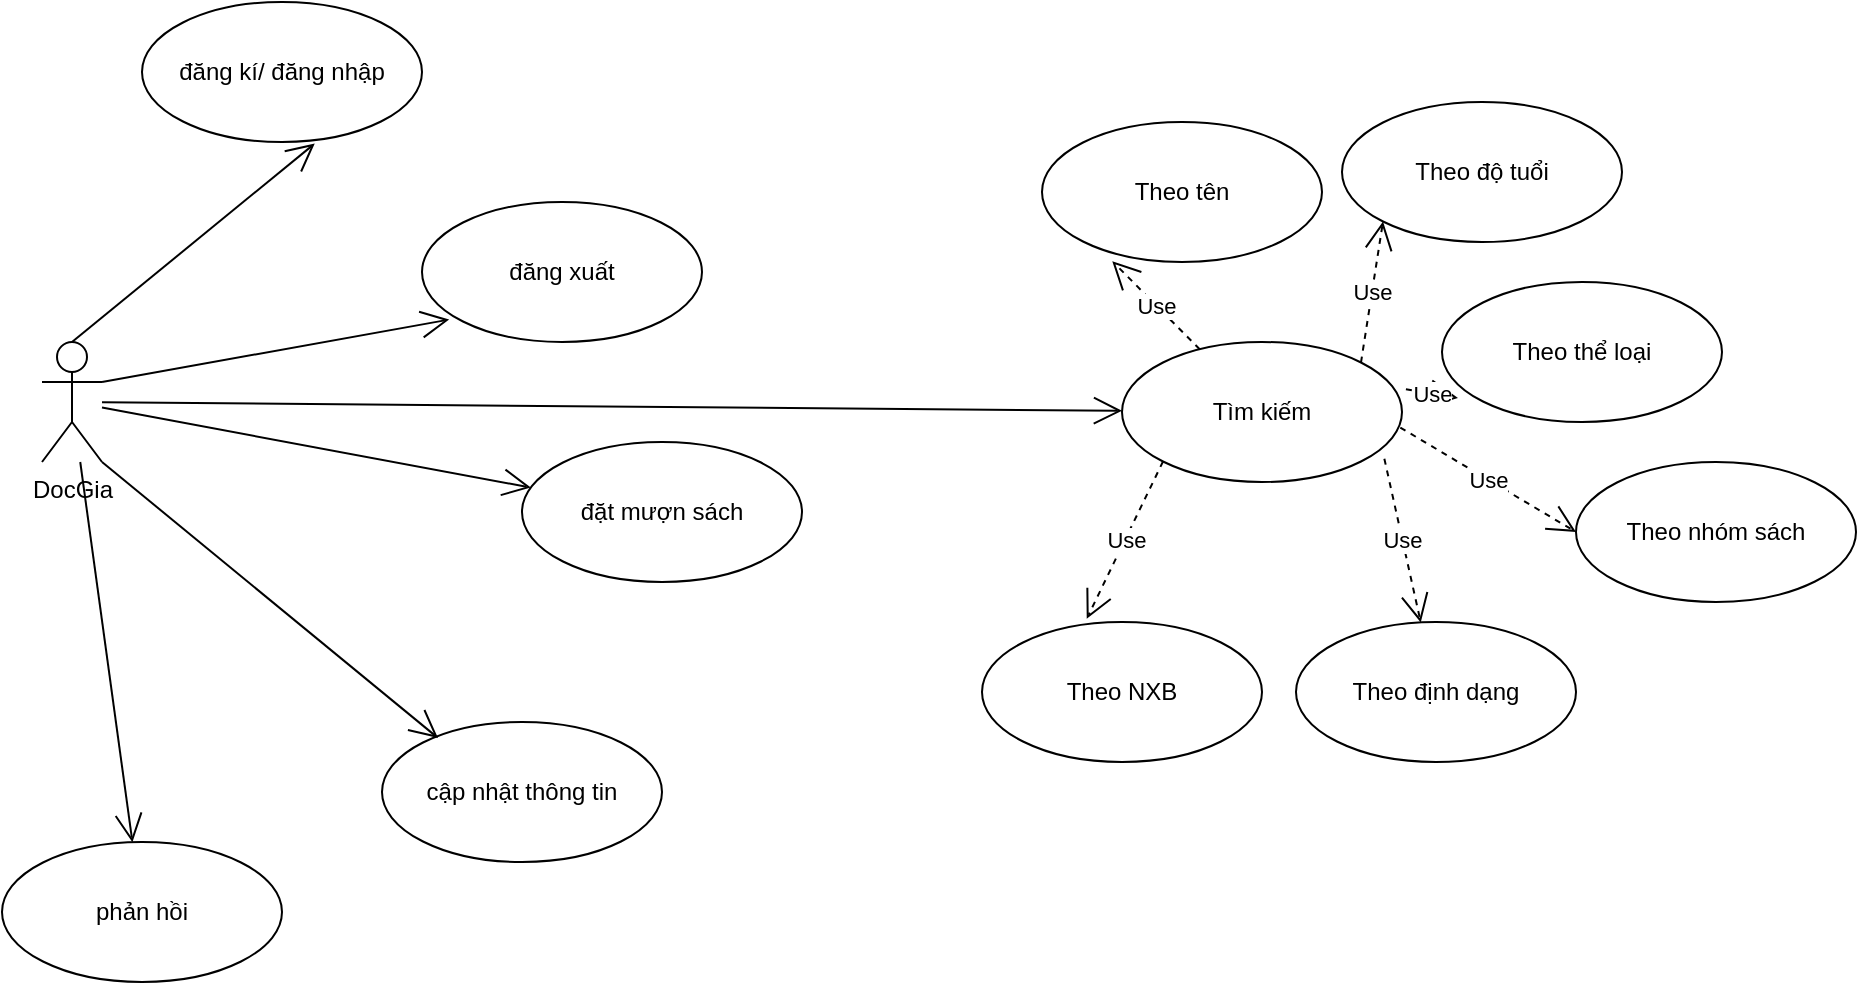 <mxfile version="13.5.3" type="github">
  <diagram id="OGhOUHvKKiu6TcB20MNj" name="Page-1">
    <mxGraphModel dx="1038" dy="531" grid="1" gridSize="10" guides="1" tooltips="1" connect="1" arrows="1" fold="1" page="1" pageScale="1" pageWidth="827" pageHeight="1169" math="0" shadow="0">
      <root>
        <mxCell id="0" />
        <mxCell id="1" parent="0" />
        <mxCell id="pIgiEycWD8IQr6_IxgBh-1" value="DocGia" style="shape=umlActor;verticalLabelPosition=bottom;verticalAlign=top;html=1;" vertex="1" parent="1">
          <mxGeometry x="60" y="220" width="30" height="60" as="geometry" />
        </mxCell>
        <mxCell id="pIgiEycWD8IQr6_IxgBh-2" value="Tìm kiếm" style="ellipse;whiteSpace=wrap;html=1;" vertex="1" parent="1">
          <mxGeometry x="600" y="220" width="140" height="70" as="geometry" />
        </mxCell>
        <mxCell id="pIgiEycWD8IQr6_IxgBh-3" value="đặt mượn sách" style="ellipse;whiteSpace=wrap;html=1;" vertex="1" parent="1">
          <mxGeometry x="300" y="270" width="140" height="70" as="geometry" />
        </mxCell>
        <mxCell id="pIgiEycWD8IQr6_IxgBh-4" value="phản hồi" style="ellipse;whiteSpace=wrap;html=1;" vertex="1" parent="1">
          <mxGeometry x="40" y="470" width="140" height="70" as="geometry" />
        </mxCell>
        <mxCell id="pIgiEycWD8IQr6_IxgBh-5" value="Theo tên" style="ellipse;whiteSpace=wrap;html=1;" vertex="1" parent="1">
          <mxGeometry x="560" y="110" width="140" height="70" as="geometry" />
        </mxCell>
        <mxCell id="pIgiEycWD8IQr6_IxgBh-8" value="Theo độ tuổi" style="ellipse;whiteSpace=wrap;html=1;" vertex="1" parent="1">
          <mxGeometry x="710" y="100" width="140" height="70" as="geometry" />
        </mxCell>
        <mxCell id="pIgiEycWD8IQr6_IxgBh-10" value="Theo thể loại" style="ellipse;whiteSpace=wrap;html=1;" vertex="1" parent="1">
          <mxGeometry x="760" y="190" width="140" height="70" as="geometry" />
        </mxCell>
        <mxCell id="pIgiEycWD8IQr6_IxgBh-16" value="Theo nhóm sách" style="ellipse;whiteSpace=wrap;html=1;" vertex="1" parent="1">
          <mxGeometry x="827" y="280" width="140" height="70" as="geometry" />
        </mxCell>
        <mxCell id="pIgiEycWD8IQr6_IxgBh-17" value="Theo định dạng" style="ellipse;whiteSpace=wrap;html=1;" vertex="1" parent="1">
          <mxGeometry x="687" y="360" width="140" height="70" as="geometry" />
        </mxCell>
        <mxCell id="pIgiEycWD8IQr6_IxgBh-18" value="Theo NXB" style="ellipse;whiteSpace=wrap;html=1;" vertex="1" parent="1">
          <mxGeometry x="530" y="360" width="140" height="70" as="geometry" />
        </mxCell>
        <mxCell id="pIgiEycWD8IQr6_IxgBh-22" value="" style="endArrow=open;endFill=1;endSize=12;html=1;" edge="1" parent="1" source="pIgiEycWD8IQr6_IxgBh-1" target="pIgiEycWD8IQr6_IxgBh-2">
          <mxGeometry width="160" relative="1" as="geometry">
            <mxPoint x="330" y="320" as="sourcePoint" />
            <mxPoint x="490" y="320" as="targetPoint" />
          </mxGeometry>
        </mxCell>
        <mxCell id="pIgiEycWD8IQr6_IxgBh-24" value="" style="endArrow=open;endFill=1;endSize=12;html=1;" edge="1" parent="1" source="pIgiEycWD8IQr6_IxgBh-1" target="pIgiEycWD8IQr6_IxgBh-3">
          <mxGeometry width="160" relative="1" as="geometry">
            <mxPoint x="330" y="320" as="sourcePoint" />
            <mxPoint x="490" y="320" as="targetPoint" />
          </mxGeometry>
        </mxCell>
        <mxCell id="pIgiEycWD8IQr6_IxgBh-25" value="" style="endArrow=open;endFill=1;endSize=12;html=1;" edge="1" parent="1" source="pIgiEycWD8IQr6_IxgBh-1" target="pIgiEycWD8IQr6_IxgBh-4">
          <mxGeometry width="160" relative="1" as="geometry">
            <mxPoint x="-30" y="414.5" as="sourcePoint" />
            <mxPoint x="130" y="414.5" as="targetPoint" />
          </mxGeometry>
        </mxCell>
        <mxCell id="pIgiEycWD8IQr6_IxgBh-26" value="Use" style="endArrow=open;endSize=12;dashed=1;html=1;entryX=0.251;entryY=0.994;entryDx=0;entryDy=0;entryPerimeter=0;" edge="1" parent="1" source="pIgiEycWD8IQr6_IxgBh-2" target="pIgiEycWD8IQr6_IxgBh-5">
          <mxGeometry width="160" relative="1" as="geometry">
            <mxPoint x="330" y="320" as="sourcePoint" />
            <mxPoint x="490" y="320" as="targetPoint" />
          </mxGeometry>
        </mxCell>
        <mxCell id="pIgiEycWD8IQr6_IxgBh-27" value="Use" style="endArrow=open;endSize=12;dashed=1;html=1;entryX=0;entryY=1;entryDx=0;entryDy=0;exitX=1;exitY=0;exitDx=0;exitDy=0;" edge="1" parent="1" source="pIgiEycWD8IQr6_IxgBh-2" target="pIgiEycWD8IQr6_IxgBh-8">
          <mxGeometry width="160" relative="1" as="geometry">
            <mxPoint x="330" y="320" as="sourcePoint" />
            <mxPoint x="490" y="320" as="targetPoint" />
          </mxGeometry>
        </mxCell>
        <mxCell id="pIgiEycWD8IQr6_IxgBh-28" value="Use" style="endArrow=open;endSize=12;dashed=1;html=1;entryX=0;entryY=0.5;entryDx=0;entryDy=0;exitX=0.994;exitY=0.611;exitDx=0;exitDy=0;exitPerimeter=0;" edge="1" parent="1" source="pIgiEycWD8IQr6_IxgBh-2" target="pIgiEycWD8IQr6_IxgBh-16">
          <mxGeometry width="160" relative="1" as="geometry">
            <mxPoint x="330" y="320" as="sourcePoint" />
            <mxPoint x="490" y="320" as="targetPoint" />
          </mxGeometry>
        </mxCell>
        <mxCell id="pIgiEycWD8IQr6_IxgBh-30" value="Use" style="endArrow=open;endSize=12;dashed=1;html=1;entryX=0.057;entryY=0.829;entryDx=0;entryDy=0;entryPerimeter=0;exitX=1.014;exitY=0.337;exitDx=0;exitDy=0;exitPerimeter=0;" edge="1" parent="1" source="pIgiEycWD8IQr6_IxgBh-2" target="pIgiEycWD8IQr6_IxgBh-10">
          <mxGeometry width="160" relative="1" as="geometry">
            <mxPoint x="330" y="320" as="sourcePoint" />
            <mxPoint x="490" y="320" as="targetPoint" />
          </mxGeometry>
        </mxCell>
        <mxCell id="pIgiEycWD8IQr6_IxgBh-31" value="Use" style="endArrow=open;endSize=12;dashed=1;html=1;exitX=0.937;exitY=0.834;exitDx=0;exitDy=0;exitPerimeter=0;" edge="1" parent="1" source="pIgiEycWD8IQr6_IxgBh-2" target="pIgiEycWD8IQr6_IxgBh-17">
          <mxGeometry width="160" relative="1" as="geometry">
            <mxPoint x="330" y="320" as="sourcePoint" />
            <mxPoint x="490" y="320" as="targetPoint" />
          </mxGeometry>
        </mxCell>
        <mxCell id="pIgiEycWD8IQr6_IxgBh-32" value="Use" style="endArrow=open;endSize=12;dashed=1;html=1;entryX=0.374;entryY=-0.023;entryDx=0;entryDy=0;entryPerimeter=0;exitX=0;exitY=1;exitDx=0;exitDy=0;" edge="1" parent="1" source="pIgiEycWD8IQr6_IxgBh-2" target="pIgiEycWD8IQr6_IxgBh-18">
          <mxGeometry width="160" relative="1" as="geometry">
            <mxPoint x="330" y="320" as="sourcePoint" />
            <mxPoint x="490" y="320" as="targetPoint" />
          </mxGeometry>
        </mxCell>
        <mxCell id="pIgiEycWD8IQr6_IxgBh-33" value="cập nhật thông tin" style="ellipse;whiteSpace=wrap;html=1;" vertex="1" parent="1">
          <mxGeometry x="230" y="410" width="140" height="70" as="geometry" />
        </mxCell>
        <mxCell id="pIgiEycWD8IQr6_IxgBh-34" value="đăng kí/ đăng nhập" style="ellipse;whiteSpace=wrap;html=1;" vertex="1" parent="1">
          <mxGeometry x="110" y="50" width="140" height="70" as="geometry" />
        </mxCell>
        <mxCell id="pIgiEycWD8IQr6_IxgBh-35" value="đăng xuất" style="ellipse;whiteSpace=wrap;html=1;" vertex="1" parent="1">
          <mxGeometry x="250" y="150" width="140" height="70" as="geometry" />
        </mxCell>
        <mxCell id="pIgiEycWD8IQr6_IxgBh-37" value="" style="endArrow=open;endFill=1;endSize=12;html=1;exitX=1;exitY=1;exitDx=0;exitDy=0;exitPerimeter=0;entryX=0.2;entryY=0.114;entryDx=0;entryDy=0;entryPerimeter=0;" edge="1" parent="1" source="pIgiEycWD8IQr6_IxgBh-1" target="pIgiEycWD8IQr6_IxgBh-33">
          <mxGeometry width="160" relative="1" as="geometry">
            <mxPoint x="330" y="320" as="sourcePoint" />
            <mxPoint x="490" y="320" as="targetPoint" />
          </mxGeometry>
        </mxCell>
        <mxCell id="pIgiEycWD8IQr6_IxgBh-39" value="" style="endArrow=open;endFill=1;endSize=12;html=1;exitX=1;exitY=0.333;exitDx=0;exitDy=0;exitPerimeter=0;entryX=0.097;entryY=0.84;entryDx=0;entryDy=0;entryPerimeter=0;" edge="1" parent="1" source="pIgiEycWD8IQr6_IxgBh-1" target="pIgiEycWD8IQr6_IxgBh-35">
          <mxGeometry width="160" relative="1" as="geometry">
            <mxPoint x="330" y="320" as="sourcePoint" />
            <mxPoint x="490" y="320" as="targetPoint" />
          </mxGeometry>
        </mxCell>
        <mxCell id="pIgiEycWD8IQr6_IxgBh-40" value="" style="endArrow=open;endFill=1;endSize=12;html=1;exitX=0.5;exitY=0;exitDx=0;exitDy=0;exitPerimeter=0;entryX=0.617;entryY=1.011;entryDx=0;entryDy=0;entryPerimeter=0;" edge="1" parent="1" source="pIgiEycWD8IQr6_IxgBh-1" target="pIgiEycWD8IQr6_IxgBh-34">
          <mxGeometry width="160" relative="1" as="geometry">
            <mxPoint x="330" y="320" as="sourcePoint" />
            <mxPoint x="490" y="320" as="targetPoint" />
          </mxGeometry>
        </mxCell>
      </root>
    </mxGraphModel>
  </diagram>
</mxfile>
